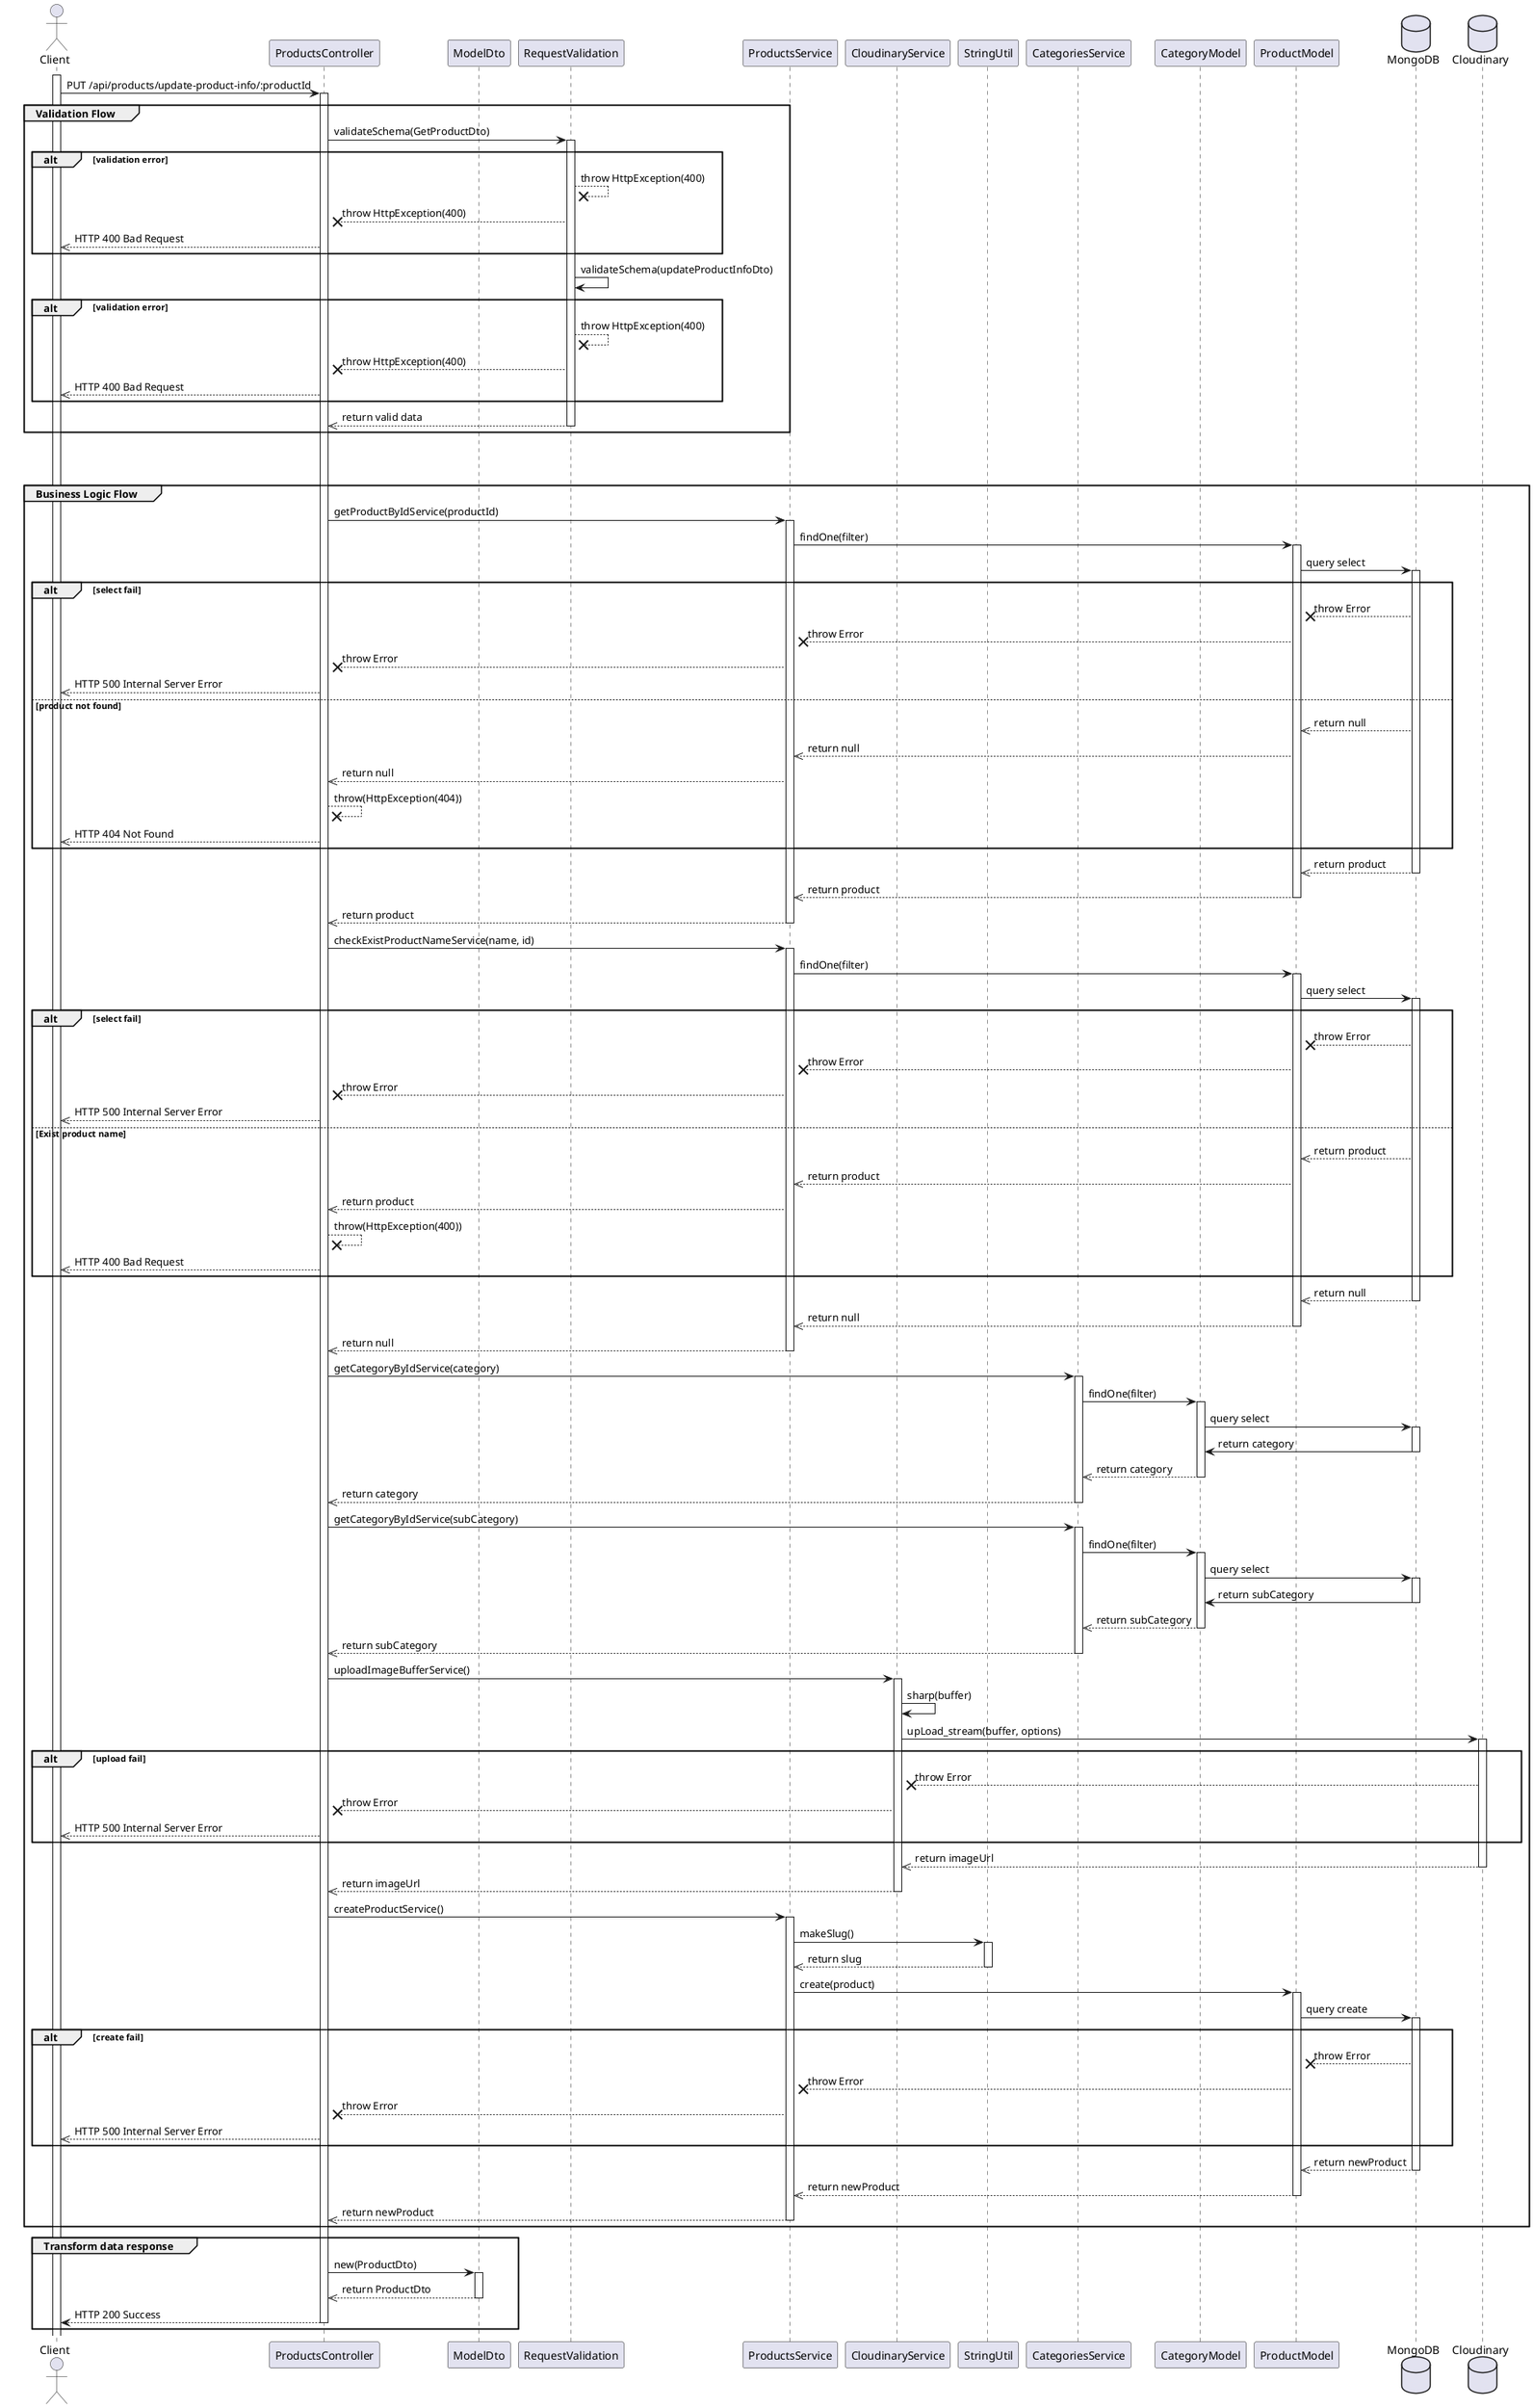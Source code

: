 @startuml Update Product Info

actor Client


participant ProductsController
participant ModelDto
participant RequestValidation
participant ProductsService
participant CloudinaryService
participant StringUtil
participant CategoriesService
participant CategoryModel
participant ProductModel
database MongoDB
database Cloudinary


    activate Client
    Client -> ProductsController: PUT /api/products/update-product-info/:productId
    activate ProductsController

' Step 5
group Validation Flow
    ProductsController -> RequestValidation: validateSchema(GetProductDto)
    activate RequestValidation
        alt validation error
        RequestValidation --x RequestValidation: throw HttpException(400)
        RequestValidation --x ProductsController: throw HttpException(400)
        ProductsController -->> Client: HTTP 400 Bad Request
    end
    RequestValidation -> RequestValidation: validateSchema(updateProductInfoDto)
     alt validation error
        RequestValidation --x RequestValidation: throw HttpException(400)
        RequestValidation --x ProductsController: throw HttpException(400)
        ProductsController -->> Client: HTTP 400 Bad Request
    end
    RequestValidation -->> ProductsController: return valid data
    deactivate RequestValidation
end

break
break


' Step 6
group Business Logic Flow
    ProductsController -> ProductsService: getProductByIdService(productId)
    activate ProductsService
    ProductsService -> ProductModel: findOne(filter)
    activate ProductModel
    ProductModel -> MongoDB: query select
    activate MongoDB

    alt select fail
        MongoDB --x ProductModel: throw Error
        ProductModel --x ProductsService: throw Error
        ProductsService --x ProductsController: throw Error
        ProductsController -->> Client: HTTP 500 Internal Server Error
    else product not found
        MongoDB -->> ProductModel: return null
        ProductModel -->> ProductsService: return null
        ProductsService -->> ProductsController: return null
        ProductsController --x ProductsController: throw(HttpException(404))
        ProductsController -->> Client: HTTP 404 Not Found
    end

    MongoDB -->> ProductModel: return product
    deactivate MongoDB
    ProductModel -->> ProductsService: return product
    deactivate ProductModel
    ProductsService -->> ProductsController: return product
    deactivate ProductsService
    ProductsController -> ProductsService: checkExistProductNameService(name, id)
    activate ProductsService
    ProductsService -> ProductModel: findOne(filter)
    activate ProductModel
    ProductModel -> MongoDB: query select
    activate MongoDB

    alt select fail 
        MongoDB --x ProductModel: throw Error
        ProductModel --x ProductsService: throw Error
        ProductsService --x ProductsController: throw Error
        ProductsController -->> Client: HTTP 500 Internal Server Error
    else Exist product name
        MongoDB -->> ProductModel: return product
        ProductModel -->> ProductsService: return product
        ProductsService -->> ProductsController: return product
        ProductsController --x ProductsController: throw(HttpException(400))
        ProductsController -->> Client: HTTP 400 Bad Request
    end

    MongoDB -->> ProductModel: return null
    deactivate MongoDB
    ProductModel -->> ProductsService: return null
    deactivate ProductModel
    ProductsService -->> ProductsController: return null
    deactivate ProductsService
    ProductsController -> CategoriesService: getCategoryByIdService(category)
    activate CategoriesService
    CategoriesService -> CategoryModel: findOne(filter)
    activate CategoryModel
    CategoryModel -> MongoDB: query select
    activate MongoDB
    MongoDB -> CategoryModel: return category
    deactivate MongoDB
    CategoryModel -->> CategoriesService: return category
    deactivate CategoryModel
    CategoriesService -->> ProductsController: return category
    deactivate CategoriesService
    ProductsController -> CategoriesService: getCategoryByIdService(subCategory)
    activate CategoriesService
    CategoriesService -> CategoryModel: findOne(filter)
    activate CategoryModel
    CategoryModel -> MongoDB: query select
    activate MongoDB
    MongoDB -> CategoryModel: return subCategory
    deactivate MongoDB
    CategoryModel -->> CategoriesService: return subCategory
    deactivate CategoryModel
    CategoriesService -->> ProductsController: return subCategory
    deactivate CategoriesService
    ProductsController -> CloudinaryService: uploadImageBufferService()
    activate CloudinaryService
    CloudinaryService -> CloudinaryService: sharp(buffer)
    CloudinaryService -> Cloudinary: upLoad_stream(buffer, options)
    activate Cloudinary

    alt upload fail
        Cloudinary --x CloudinaryService: throw Error
        CloudinaryService --x ProductsController: throw Error
        ProductsController -->> Client: HTTP 500 Internal Server Error
    end

    Cloudinary -->> CloudinaryService: return imageUrl
    deactivate Cloudinary
    CloudinaryService -->> ProductsController: return imageUrl
    deactivate CloudinaryService
    ProductsController -> ProductsService: createProductService()
    activate ProductsService
    ProductsService -> StringUtil: makeSlug()
    activate StringUtil
    StringUtil -->> ProductsService: return slug
    deactivate StringUtil
    ProductsService -> ProductModel: create(product)
    activate ProductModel
    ProductModel -> MongoDB: query create
    activate MongoDB

    alt create fail
        MongoDB --x ProductModel: throw Error
        ProductModel --x ProductsService: throw Error
        ProductsService --x ProductsController: throw Error
        ProductsController -->> Client: HTTP 500 Internal Server Error
    end

    MongoDB -->> ProductModel: return newProduct
    deactivate MongoDB
    ProductModel -->> ProductsService: return newProduct
    deactivate ProductModel
    ProductsService -->> ProductsController: return newProduct
    deactivate ProductsService

   

end

group Transform data response
    ProductsController -> ModelDto: new(ProductDto)
    activate ModelDto
    ModelDto -->> ProductsController: return ProductDto 
    deactivate ModelDto
    ProductsController --> Client: HTTP 200 Success
deactivate ProductsController
end
@enduml